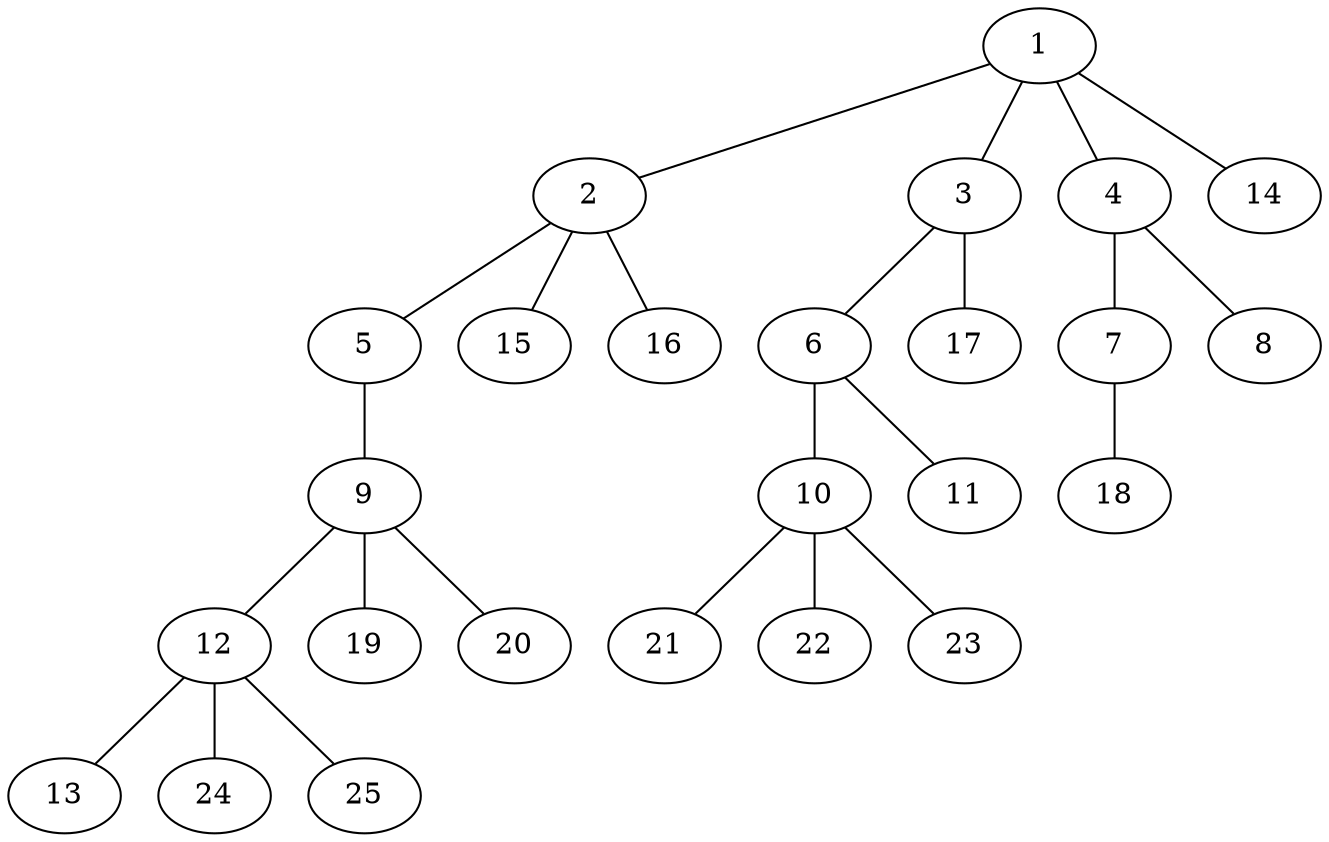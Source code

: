 graph molecule_3382 {
	1	 [chem=C];
	2	 [chem=C];
	1 -- 2	 [valence=1];
	3	 [chem=N];
	1 -- 3	 [valence=1];
	4	 [chem=C];
	1 -- 4	 [valence=1];
	14	 [chem=H];
	1 -- 14	 [valence=1];
	5	 [chem=S];
	2 -- 5	 [valence=1];
	15	 [chem=H];
	2 -- 15	 [valence=1];
	16	 [chem=H];
	2 -- 16	 [valence=1];
	6	 [chem=C];
	3 -- 6	 [valence=1];
	17	 [chem=H];
	3 -- 17	 [valence=1];
	7	 [chem=O];
	4 -- 7	 [valence=1];
	8	 [chem=O];
	4 -- 8	 [valence=2];
	9	 [chem=C];
	5 -- 9	 [valence=1];
	10	 [chem=C];
	6 -- 10	 [valence=1];
	11	 [chem=O];
	6 -- 11	 [valence=2];
	18	 [chem=H];
	7 -- 18	 [valence=1];
	12	 [chem=C];
	9 -- 12	 [valence=1];
	19	 [chem=H];
	9 -- 19	 [valence=1];
	20	 [chem=H];
	9 -- 20	 [valence=1];
	21	 [chem=H];
	10 -- 21	 [valence=1];
	22	 [chem=H];
	10 -- 22	 [valence=1];
	23	 [chem=H];
	10 -- 23	 [valence=1];
	13	 [chem=Cl];
	12 -- 13	 [valence=1];
	24	 [chem=H];
	12 -- 24	 [valence=1];
	25	 [chem=H];
	12 -- 25	 [valence=1];
}
